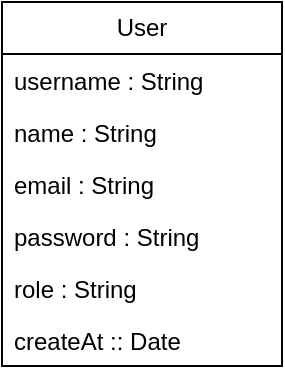 <mxfile version="27.0.5">
  <diagram name="Page-1" id="onsENVBlO2aZyvscP5MD">
    <mxGraphModel dx="719" dy="460" grid="1" gridSize="10" guides="1" tooltips="1" connect="1" arrows="1" fold="1" page="1" pageScale="1" pageWidth="850" pageHeight="1100" math="0" shadow="0">
      <root>
        <mxCell id="0" />
        <mxCell id="1" parent="0" />
        <mxCell id="xJbmdJE3MSBYm0hkm3-G-1" value="User" style="swimlane;fontStyle=0;childLayout=stackLayout;horizontal=1;startSize=26;fillColor=none;horizontalStack=0;resizeParent=1;resizeParentMax=0;resizeLast=0;collapsible=1;marginBottom=0;whiteSpace=wrap;html=1;" vertex="1" parent="1">
          <mxGeometry x="160" y="180" width="140" height="182" as="geometry" />
        </mxCell>
        <mxCell id="xJbmdJE3MSBYm0hkm3-G-2" value="username : String&lt;span style=&quot;white-space: pre;&quot;&gt;&#x9;&lt;/span&gt;" style="text;strokeColor=none;fillColor=none;align=left;verticalAlign=top;spacingLeft=4;spacingRight=4;overflow=hidden;rotatable=0;points=[[0,0.5],[1,0.5]];portConstraint=eastwest;whiteSpace=wrap;html=1;" vertex="1" parent="xJbmdJE3MSBYm0hkm3-G-1">
          <mxGeometry y="26" width="140" height="26" as="geometry" />
        </mxCell>
        <mxCell id="xJbmdJE3MSBYm0hkm3-G-3" value="name : String&amp;nbsp;" style="text;strokeColor=none;fillColor=none;align=left;verticalAlign=top;spacingLeft=4;spacingRight=4;overflow=hidden;rotatable=0;points=[[0,0.5],[1,0.5]];portConstraint=eastwest;whiteSpace=wrap;html=1;" vertex="1" parent="xJbmdJE3MSBYm0hkm3-G-1">
          <mxGeometry y="52" width="140" height="26" as="geometry" />
        </mxCell>
        <mxCell id="xJbmdJE3MSBYm0hkm3-G-4" value="email : String&lt;div&gt;&lt;br&gt;&lt;/div&gt;" style="text;strokeColor=none;fillColor=none;align=left;verticalAlign=top;spacingLeft=4;spacingRight=4;overflow=hidden;rotatable=0;points=[[0,0.5],[1,0.5]];portConstraint=eastwest;whiteSpace=wrap;html=1;" vertex="1" parent="xJbmdJE3MSBYm0hkm3-G-1">
          <mxGeometry y="78" width="140" height="26" as="geometry" />
        </mxCell>
        <mxCell id="xJbmdJE3MSBYm0hkm3-G-5" value="&lt;div&gt;password : String&lt;span style=&quot;white-space: pre;&quot;&gt;&#x9;&lt;/span&gt;&lt;/div&gt;" style="text;strokeColor=none;fillColor=none;align=left;verticalAlign=top;spacingLeft=4;spacingRight=4;overflow=hidden;rotatable=0;points=[[0,0.5],[1,0.5]];portConstraint=eastwest;whiteSpace=wrap;html=1;" vertex="1" parent="xJbmdJE3MSBYm0hkm3-G-1">
          <mxGeometry y="104" width="140" height="26" as="geometry" />
        </mxCell>
        <mxCell id="xJbmdJE3MSBYm0hkm3-G-6" value="&lt;div&gt;role : String&lt;/div&gt;" style="text;strokeColor=none;fillColor=none;align=left;verticalAlign=top;spacingLeft=4;spacingRight=4;overflow=hidden;rotatable=0;points=[[0,0.5],[1,0.5]];portConstraint=eastwest;whiteSpace=wrap;html=1;" vertex="1" parent="xJbmdJE3MSBYm0hkm3-G-1">
          <mxGeometry y="130" width="140" height="26" as="geometry" />
        </mxCell>
        <mxCell id="xJbmdJE3MSBYm0hkm3-G-7" value="&lt;div&gt;createAt :: Date&lt;/div&gt;" style="text;strokeColor=none;fillColor=none;align=left;verticalAlign=top;spacingLeft=4;spacingRight=4;overflow=hidden;rotatable=0;points=[[0,0.5],[1,0.5]];portConstraint=eastwest;whiteSpace=wrap;html=1;" vertex="1" parent="xJbmdJE3MSBYm0hkm3-G-1">
          <mxGeometry y="156" width="140" height="26" as="geometry" />
        </mxCell>
      </root>
    </mxGraphModel>
  </diagram>
</mxfile>
